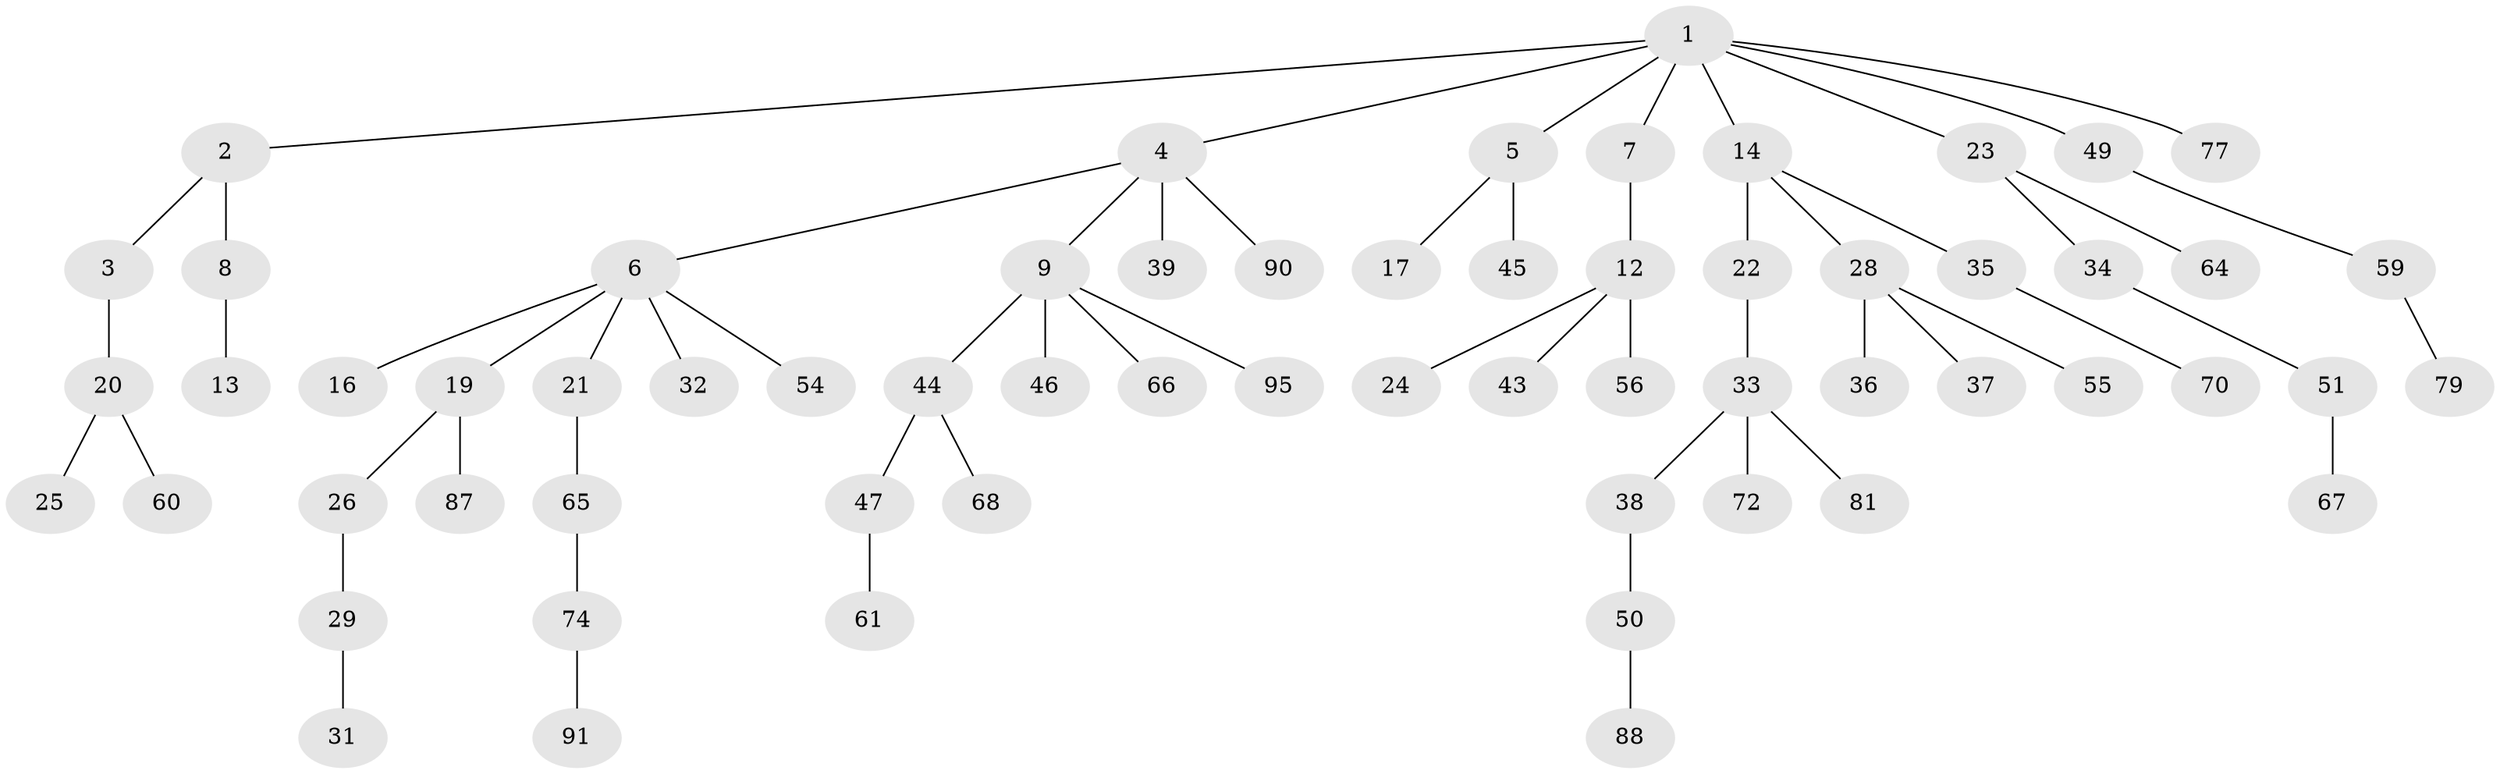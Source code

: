 // Generated by graph-tools (version 1.1) at 2025/24/03/03/25 07:24:07]
// undirected, 63 vertices, 62 edges
graph export_dot {
graph [start="1"]
  node [color=gray90,style=filled];
  1 [super="+11"];
  2;
  3 [super="+15"];
  4;
  5 [super="+89"];
  6 [super="+10"];
  7;
  8 [super="+18"];
  9 [super="+27"];
  12 [super="+86"];
  13;
  14;
  16 [super="+48"];
  17;
  19 [super="+73"];
  20 [super="+41"];
  21 [super="+94"];
  22 [super="+42"];
  23 [super="+62"];
  24 [super="+80"];
  25;
  26 [super="+53"];
  28 [super="+30"];
  29 [super="+78"];
  31 [super="+82"];
  32;
  33 [super="+40"];
  34 [super="+83"];
  35 [super="+75"];
  36;
  37;
  38;
  39 [super="+63"];
  43;
  44 [super="+52"];
  45 [super="+58"];
  46 [super="+71"];
  47 [super="+76"];
  49;
  50 [super="+84"];
  51 [super="+57"];
  54 [super="+93"];
  55;
  56;
  59 [super="+92"];
  60 [super="+69"];
  61;
  64;
  65;
  66;
  67;
  68;
  70;
  72;
  74 [super="+85"];
  77;
  79;
  81;
  87;
  88;
  90;
  91;
  95;
  1 -- 2;
  1 -- 4;
  1 -- 5;
  1 -- 7;
  1 -- 49;
  1 -- 23;
  1 -- 77;
  1 -- 14;
  2 -- 3;
  2 -- 8;
  3 -- 20;
  4 -- 6;
  4 -- 9;
  4 -- 39;
  4 -- 90;
  5 -- 17;
  5 -- 45;
  6 -- 21;
  6 -- 32;
  6 -- 54;
  6 -- 16;
  6 -- 19;
  7 -- 12;
  8 -- 13;
  9 -- 44;
  9 -- 66;
  9 -- 46;
  9 -- 95;
  12 -- 24;
  12 -- 43;
  12 -- 56;
  14 -- 22;
  14 -- 28;
  14 -- 35;
  19 -- 26;
  19 -- 87;
  20 -- 25;
  20 -- 60;
  21 -- 65;
  22 -- 33;
  23 -- 34;
  23 -- 64;
  26 -- 29;
  28 -- 36;
  28 -- 37;
  28 -- 55;
  29 -- 31;
  33 -- 38;
  33 -- 72;
  33 -- 81;
  34 -- 51;
  35 -- 70;
  38 -- 50;
  44 -- 47;
  44 -- 68;
  47 -- 61;
  49 -- 59;
  50 -- 88;
  51 -- 67;
  59 -- 79;
  65 -- 74;
  74 -- 91;
}
